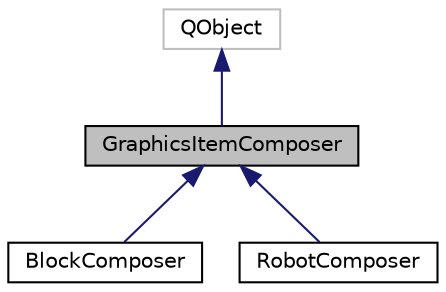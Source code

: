 digraph "GraphicsItemComposer"
{
 // LATEX_PDF_SIZE
  edge [fontname="Helvetica",fontsize="10",labelfontname="Helvetica",labelfontsize="10"];
  node [fontname="Helvetica",fontsize="10",shape=record];
  Node1 [label="GraphicsItemComposer",height=0.2,width=0.4,color="black", fillcolor="grey75", style="filled", fontcolor="black",tooltip=" "];
  Node2 -> Node1 [dir="back",color="midnightblue",fontsize="10",style="solid"];
  Node2 [label="QObject",height=0.2,width=0.4,color="grey75", fillcolor="white", style="filled",tooltip=" "];
  Node1 -> Node3 [dir="back",color="midnightblue",fontsize="10",style="solid"];
  Node3 [label="BlockComposer",height=0.2,width=0.4,color="black", fillcolor="white", style="filled",URL="$classBlockComposer.html",tooltip=" "];
  Node1 -> Node4 [dir="back",color="midnightblue",fontsize="10",style="solid"];
  Node4 [label="RobotComposer",height=0.2,width=0.4,color="black", fillcolor="white", style="filled",URL="$classRobotComposer.html",tooltip=" "];
}
